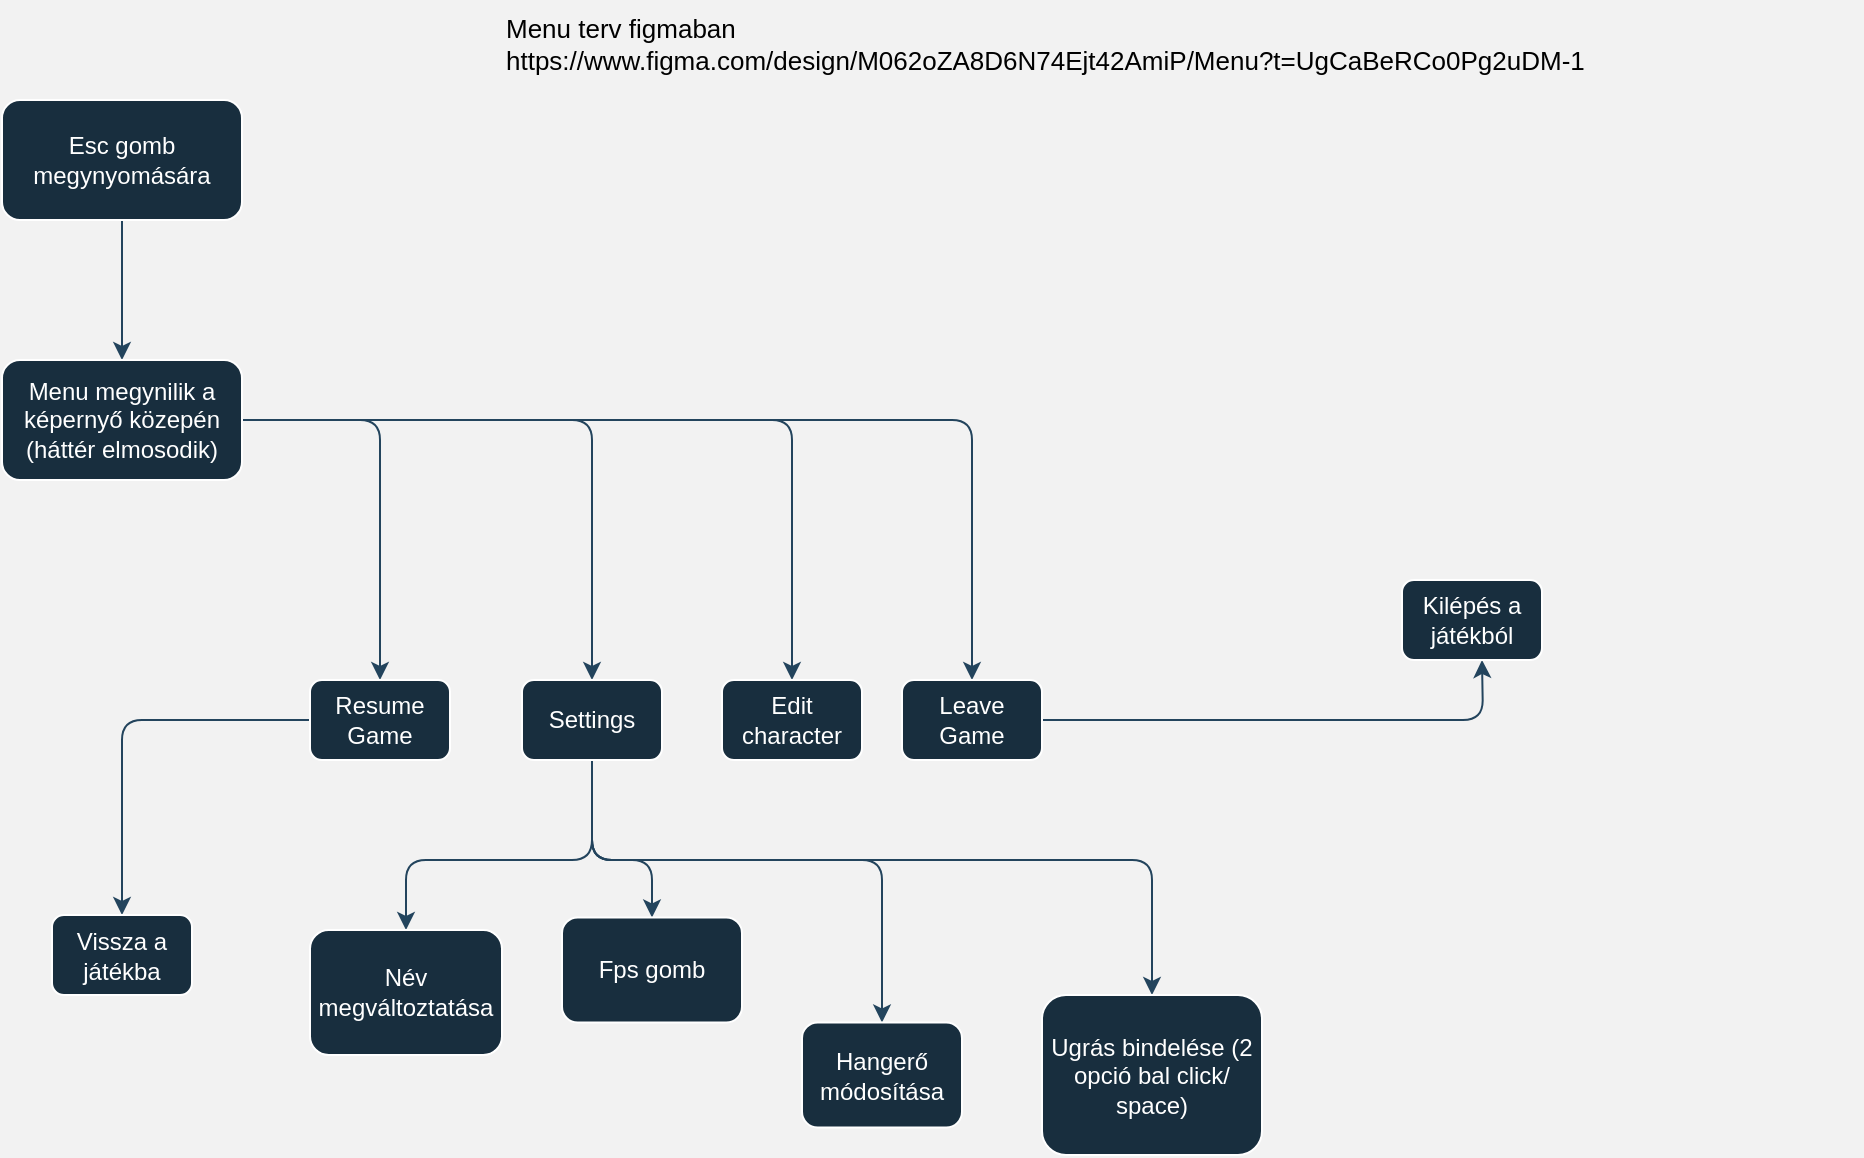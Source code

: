 <mxfile version="24.8.8">
  <diagram name="1 oldal" id="aF6ez5jJWSz7ExASw3fL">
    <mxGraphModel grid="0" page="1" gridSize="10" guides="1" tooltips="1" connect="1" arrows="1" fold="1" pageScale="1" pageWidth="827" pageHeight="1169" background="#f2f2f2" math="0" shadow="0">
      <root>
        <mxCell id="0" />
        <mxCell id="1" parent="0" />
        <mxCell id="PkJ0hWwf3vTzd-RoCqL3-3" style="edgeStyle=orthogonalEdgeStyle;rounded=1;orthogonalLoop=1;jettySize=auto;html=1;exitX=0.5;exitY=1;exitDx=0;exitDy=0;entryX=0.5;entryY=0;entryDx=0;entryDy=0;labelBackgroundColor=none;strokeColor=#23445D;fontColor=default;" edge="1" parent="1" source="PkJ0hWwf3vTzd-RoCqL3-1" target="PkJ0hWwf3vTzd-RoCqL3-2">
          <mxGeometry relative="1" as="geometry" />
        </mxCell>
        <mxCell id="PkJ0hWwf3vTzd-RoCqL3-1" value="Esc gomb megynyomására" style="rounded=1;whiteSpace=wrap;html=1;labelBackgroundColor=none;fillColor=#182E3E;strokeColor=#FFFFFF;fontColor=#FFFFFF;" vertex="1" parent="1">
          <mxGeometry x="260" y="170" width="120" height="60" as="geometry" />
        </mxCell>
        <mxCell id="PkJ0hWwf3vTzd-RoCqL3-15" style="edgeStyle=orthogonalEdgeStyle;rounded=1;orthogonalLoop=1;jettySize=auto;html=1;exitX=1;exitY=0.5;exitDx=0;exitDy=0;entryX=0.5;entryY=0;entryDx=0;entryDy=0;labelBackgroundColor=none;strokeColor=#23445D;fontColor=default;" edge="1" parent="1" source="PkJ0hWwf3vTzd-RoCqL3-2" target="PkJ0hWwf3vTzd-RoCqL3-13">
          <mxGeometry relative="1" as="geometry" />
        </mxCell>
        <mxCell id="PkJ0hWwf3vTzd-RoCqL3-16" style="edgeStyle=orthogonalEdgeStyle;rounded=1;orthogonalLoop=1;jettySize=auto;html=1;exitX=1;exitY=0.5;exitDx=0;exitDy=0;entryX=0.5;entryY=0;entryDx=0;entryDy=0;labelBackgroundColor=none;strokeColor=#23445D;fontColor=default;" edge="1" parent="1" source="PkJ0hWwf3vTzd-RoCqL3-2" target="PkJ0hWwf3vTzd-RoCqL3-10">
          <mxGeometry relative="1" as="geometry" />
        </mxCell>
        <mxCell id="PkJ0hWwf3vTzd-RoCqL3-17" style="edgeStyle=orthogonalEdgeStyle;rounded=1;orthogonalLoop=1;jettySize=auto;html=1;exitX=1;exitY=0.5;exitDx=0;exitDy=0;entryX=0.5;entryY=0;entryDx=0;entryDy=0;labelBackgroundColor=none;strokeColor=#23445D;fontColor=default;" edge="1" parent="1" source="PkJ0hWwf3vTzd-RoCqL3-2" target="PkJ0hWwf3vTzd-RoCqL3-12">
          <mxGeometry relative="1" as="geometry" />
        </mxCell>
        <mxCell id="PkJ0hWwf3vTzd-RoCqL3-18" style="edgeStyle=orthogonalEdgeStyle;rounded=1;orthogonalLoop=1;jettySize=auto;html=1;exitX=1;exitY=0.5;exitDx=0;exitDy=0;entryX=0.5;entryY=0;entryDx=0;entryDy=0;labelBackgroundColor=none;strokeColor=#23445D;fontColor=default;" edge="1" parent="1" source="PkJ0hWwf3vTzd-RoCqL3-2" target="PkJ0hWwf3vTzd-RoCqL3-14">
          <mxGeometry relative="1" as="geometry" />
        </mxCell>
        <mxCell id="PkJ0hWwf3vTzd-RoCqL3-2" value="Menu megynilik a képernyő közepén&lt;div&gt;(háttér elmosodik)&lt;/div&gt;" style="rounded=1;whiteSpace=wrap;html=1;labelBackgroundColor=none;fillColor=#182E3E;strokeColor=#FFFFFF;fontColor=#FFFFFF;" vertex="1" parent="1">
          <mxGeometry x="260" y="300" width="120" height="60" as="geometry" />
        </mxCell>
        <mxCell id="PkJ0hWwf3vTzd-RoCqL3-26" style="edgeStyle=orthogonalEdgeStyle;rounded=1;orthogonalLoop=1;jettySize=auto;html=1;exitX=0.5;exitY=1;exitDx=0;exitDy=0;labelBackgroundColor=none;strokeColor=#23445D;fontColor=default;" edge="1" parent="1" source="PkJ0hWwf3vTzd-RoCqL3-10" target="PkJ0hWwf3vTzd-RoCqL3-22">
          <mxGeometry relative="1" as="geometry">
            <Array as="points">
              <mxPoint x="555" y="550" />
              <mxPoint x="585" y="550" />
            </Array>
          </mxGeometry>
        </mxCell>
        <mxCell id="PkJ0hWwf3vTzd-RoCqL3-27" style="edgeStyle=orthogonalEdgeStyle;rounded=1;orthogonalLoop=1;jettySize=auto;html=1;exitX=0.5;exitY=1;exitDx=0;exitDy=0;entryX=0.5;entryY=0;entryDx=0;entryDy=0;labelBackgroundColor=none;strokeColor=#23445D;fontColor=default;" edge="1" parent="1" source="PkJ0hWwf3vTzd-RoCqL3-10" target="PkJ0hWwf3vTzd-RoCqL3-20">
          <mxGeometry relative="1" as="geometry">
            <Array as="points">
              <mxPoint x="555" y="550" />
              <mxPoint x="700" y="550" />
            </Array>
          </mxGeometry>
        </mxCell>
        <mxCell id="PkJ0hWwf3vTzd-RoCqL3-28" style="edgeStyle=orthogonalEdgeStyle;rounded=1;orthogonalLoop=1;jettySize=auto;html=1;exitX=0.5;exitY=1;exitDx=0;exitDy=0;entryX=0.5;entryY=0;entryDx=0;entryDy=0;labelBackgroundColor=none;strokeColor=#23445D;fontColor=default;" edge="1" parent="1" source="PkJ0hWwf3vTzd-RoCqL3-10" target="PkJ0hWwf3vTzd-RoCqL3-21">
          <mxGeometry relative="1" as="geometry">
            <Array as="points">
              <mxPoint x="555" y="550" />
              <mxPoint x="835" y="550" />
            </Array>
          </mxGeometry>
        </mxCell>
        <mxCell id="PkJ0hWwf3vTzd-RoCqL3-35" style="edgeStyle=orthogonalEdgeStyle;rounded=1;orthogonalLoop=1;jettySize=auto;html=1;exitX=0.5;exitY=1;exitDx=0;exitDy=0;entryX=0.5;entryY=0;entryDx=0;entryDy=0;labelBackgroundColor=none;strokeColor=#23445D;fontColor=default;" edge="1" parent="1" source="PkJ0hWwf3vTzd-RoCqL3-10" target="PkJ0hWwf3vTzd-RoCqL3-23">
          <mxGeometry relative="1" as="geometry">
            <Array as="points">
              <mxPoint x="555" y="550" />
              <mxPoint x="462" y="550" />
            </Array>
          </mxGeometry>
        </mxCell>
        <mxCell id="PkJ0hWwf3vTzd-RoCqL3-10" value="Settings" style="rounded=1;whiteSpace=wrap;html=1;labelBackgroundColor=none;fillColor=#182E3E;strokeColor=#FFFFFF;fontColor=#FFFFFF;" vertex="1" parent="1">
          <mxGeometry x="520" y="460" width="70" height="40" as="geometry" />
        </mxCell>
        <mxCell id="PkJ0hWwf3vTzd-RoCqL3-12" value="Edit character" style="rounded=1;whiteSpace=wrap;html=1;labelBackgroundColor=none;fillColor=#182E3E;strokeColor=#FFFFFF;fontColor=#FFFFFF;" vertex="1" parent="1">
          <mxGeometry x="620" y="460" width="70" height="40" as="geometry" />
        </mxCell>
        <mxCell id="PkJ0hWwf3vTzd-RoCqL3-31" style="edgeStyle=orthogonalEdgeStyle;rounded=1;orthogonalLoop=1;jettySize=auto;html=1;exitX=0;exitY=0.5;exitDx=0;exitDy=0;labelBackgroundColor=none;strokeColor=#23445D;fontColor=default;" edge="1" parent="1" source="PkJ0hWwf3vTzd-RoCqL3-13" target="PkJ0hWwf3vTzd-RoCqL3-29">
          <mxGeometry relative="1" as="geometry" />
        </mxCell>
        <mxCell id="PkJ0hWwf3vTzd-RoCqL3-13" value="Resume Game" style="rounded=1;whiteSpace=wrap;html=1;labelBackgroundColor=none;fillColor=#182E3E;strokeColor=#FFFFFF;fontColor=#FFFFFF;" vertex="1" parent="1">
          <mxGeometry x="414" y="460" width="70" height="40" as="geometry" />
        </mxCell>
        <mxCell id="PkJ0hWwf3vTzd-RoCqL3-33" style="edgeStyle=orthogonalEdgeStyle;rounded=1;orthogonalLoop=1;jettySize=auto;html=1;exitX=1;exitY=0.5;exitDx=0;exitDy=0;labelBackgroundColor=none;strokeColor=#23445D;fontColor=default;" edge="1" parent="1" source="PkJ0hWwf3vTzd-RoCqL3-14">
          <mxGeometry relative="1" as="geometry">
            <mxPoint x="1000" y="450" as="targetPoint" />
          </mxGeometry>
        </mxCell>
        <mxCell id="PkJ0hWwf3vTzd-RoCqL3-14" value="Leave Game" style="rounded=1;whiteSpace=wrap;html=1;labelBackgroundColor=none;fillColor=#182E3E;strokeColor=#FFFFFF;fontColor=#FFFFFF;" vertex="1" parent="1">
          <mxGeometry x="710" y="460" width="70" height="40" as="geometry" />
        </mxCell>
        <mxCell id="PkJ0hWwf3vTzd-RoCqL3-20" value="Hangerő módosítása" style="rounded=1;whiteSpace=wrap;html=1;labelBackgroundColor=none;fillColor=#182E3E;strokeColor=#FFFFFF;fontColor=#FFFFFF;" vertex="1" parent="1">
          <mxGeometry x="660" y="631.25" width="80" height="52.5" as="geometry" />
        </mxCell>
        <mxCell id="PkJ0hWwf3vTzd-RoCqL3-21" value="Ugrás bindelése (2 opció bal click/ space)" style="rounded=1;whiteSpace=wrap;html=1;labelBackgroundColor=none;fillColor=#182E3E;strokeColor=#FFFFFF;fontColor=#FFFFFF;" vertex="1" parent="1">
          <mxGeometry x="780" y="617.5" width="110" height="80" as="geometry" />
        </mxCell>
        <mxCell id="PkJ0hWwf3vTzd-RoCqL3-22" value="Fps gomb&lt;span style=&quot;color: rgba(0, 0, 0, 0); font-family: monospace; font-size: 0px; text-align: start; text-wrap-mode: nowrap;&quot;&gt;%3CmxGraphModel%3E%3Croot%3E%3CmxCell%20id%3D%220%22%2F%3E%3CmxCell%20id%3D%221%22%20parent%3D%220%22%2F%3E%3CmxCell%20id%3D%222%22%20value%3D%22(Teljes%20k%C3%A9perny%C5%91)%22%20style%3D%22rounded%3D0%3BwhiteSpace%3Dwrap%3Bhtml%3D1%3B%22%20vertex%3D%221%22%20parent%3D%221%22%3E%3CmxGeometry%20x%3D%22560%22%20y%3D%22545%22%20width%3D%2270%22%20height%3D%2240%22%20as%3D%22geometry%22%2F%3E%3C%2FmxCell%3E%3C%2Froot%3E%3C%2FmxGraphModel%3E&lt;/span&gt;" style="rounded=1;whiteSpace=wrap;html=1;labelBackgroundColor=none;fillColor=#182E3E;strokeColor=#FFFFFF;fontColor=#FFFFFF;" vertex="1" parent="1">
          <mxGeometry x="540" y="578.75" width="90" height="52.5" as="geometry" />
        </mxCell>
        <mxCell id="PkJ0hWwf3vTzd-RoCqL3-23" value="Név megváltoztatása" style="rounded=1;whiteSpace=wrap;html=1;labelBackgroundColor=none;fillColor=#182E3E;strokeColor=#FFFFFF;fontColor=#FFFFFF;" vertex="1" parent="1">
          <mxGeometry x="414" y="585" width="96" height="62.5" as="geometry" />
        </mxCell>
        <mxCell id="PkJ0hWwf3vTzd-RoCqL3-29" value="Vissza a játékba" style="rounded=1;whiteSpace=wrap;html=1;labelBackgroundColor=none;fillColor=#182E3E;strokeColor=#FFFFFF;fontColor=#FFFFFF;" vertex="1" parent="1">
          <mxGeometry x="285" y="577.5" width="70" height="40" as="geometry" />
        </mxCell>
        <mxCell id="PkJ0hWwf3vTzd-RoCqL3-34" value="Kilépés a játékból" style="rounded=1;whiteSpace=wrap;html=1;labelBackgroundColor=none;fillColor=#182E3E;strokeColor=#FFFFFF;fontColor=#FFFFFF;" vertex="1" parent="1">
          <mxGeometry x="960" y="410" width="70" height="40" as="geometry" />
        </mxCell>
        <UserObject label="Menu terv figmaban&#xa;https://www.figma.com/design/M062oZA8D6N74Ejt42AmiP/Menu?t=UgCaBeRCo0Pg2uDM-1" link="https://www.figma.com/design/M062oZA8D6N74Ejt42AmiP/Menu?t=UgCaBeRCo0Pg2uDM-1" id="ThzEgekt1Sqbeqq67R9o-1">
          <mxCell style="text;whiteSpace=wrap;fontSize=13;labelBackgroundColor=none;fontColor=#000000;rounded=1;" vertex="1" parent="1">
            <mxGeometry x="510" y="120" width="680" height="90" as="geometry" />
          </mxCell>
        </UserObject>
      </root>
    </mxGraphModel>
  </diagram>
</mxfile>
